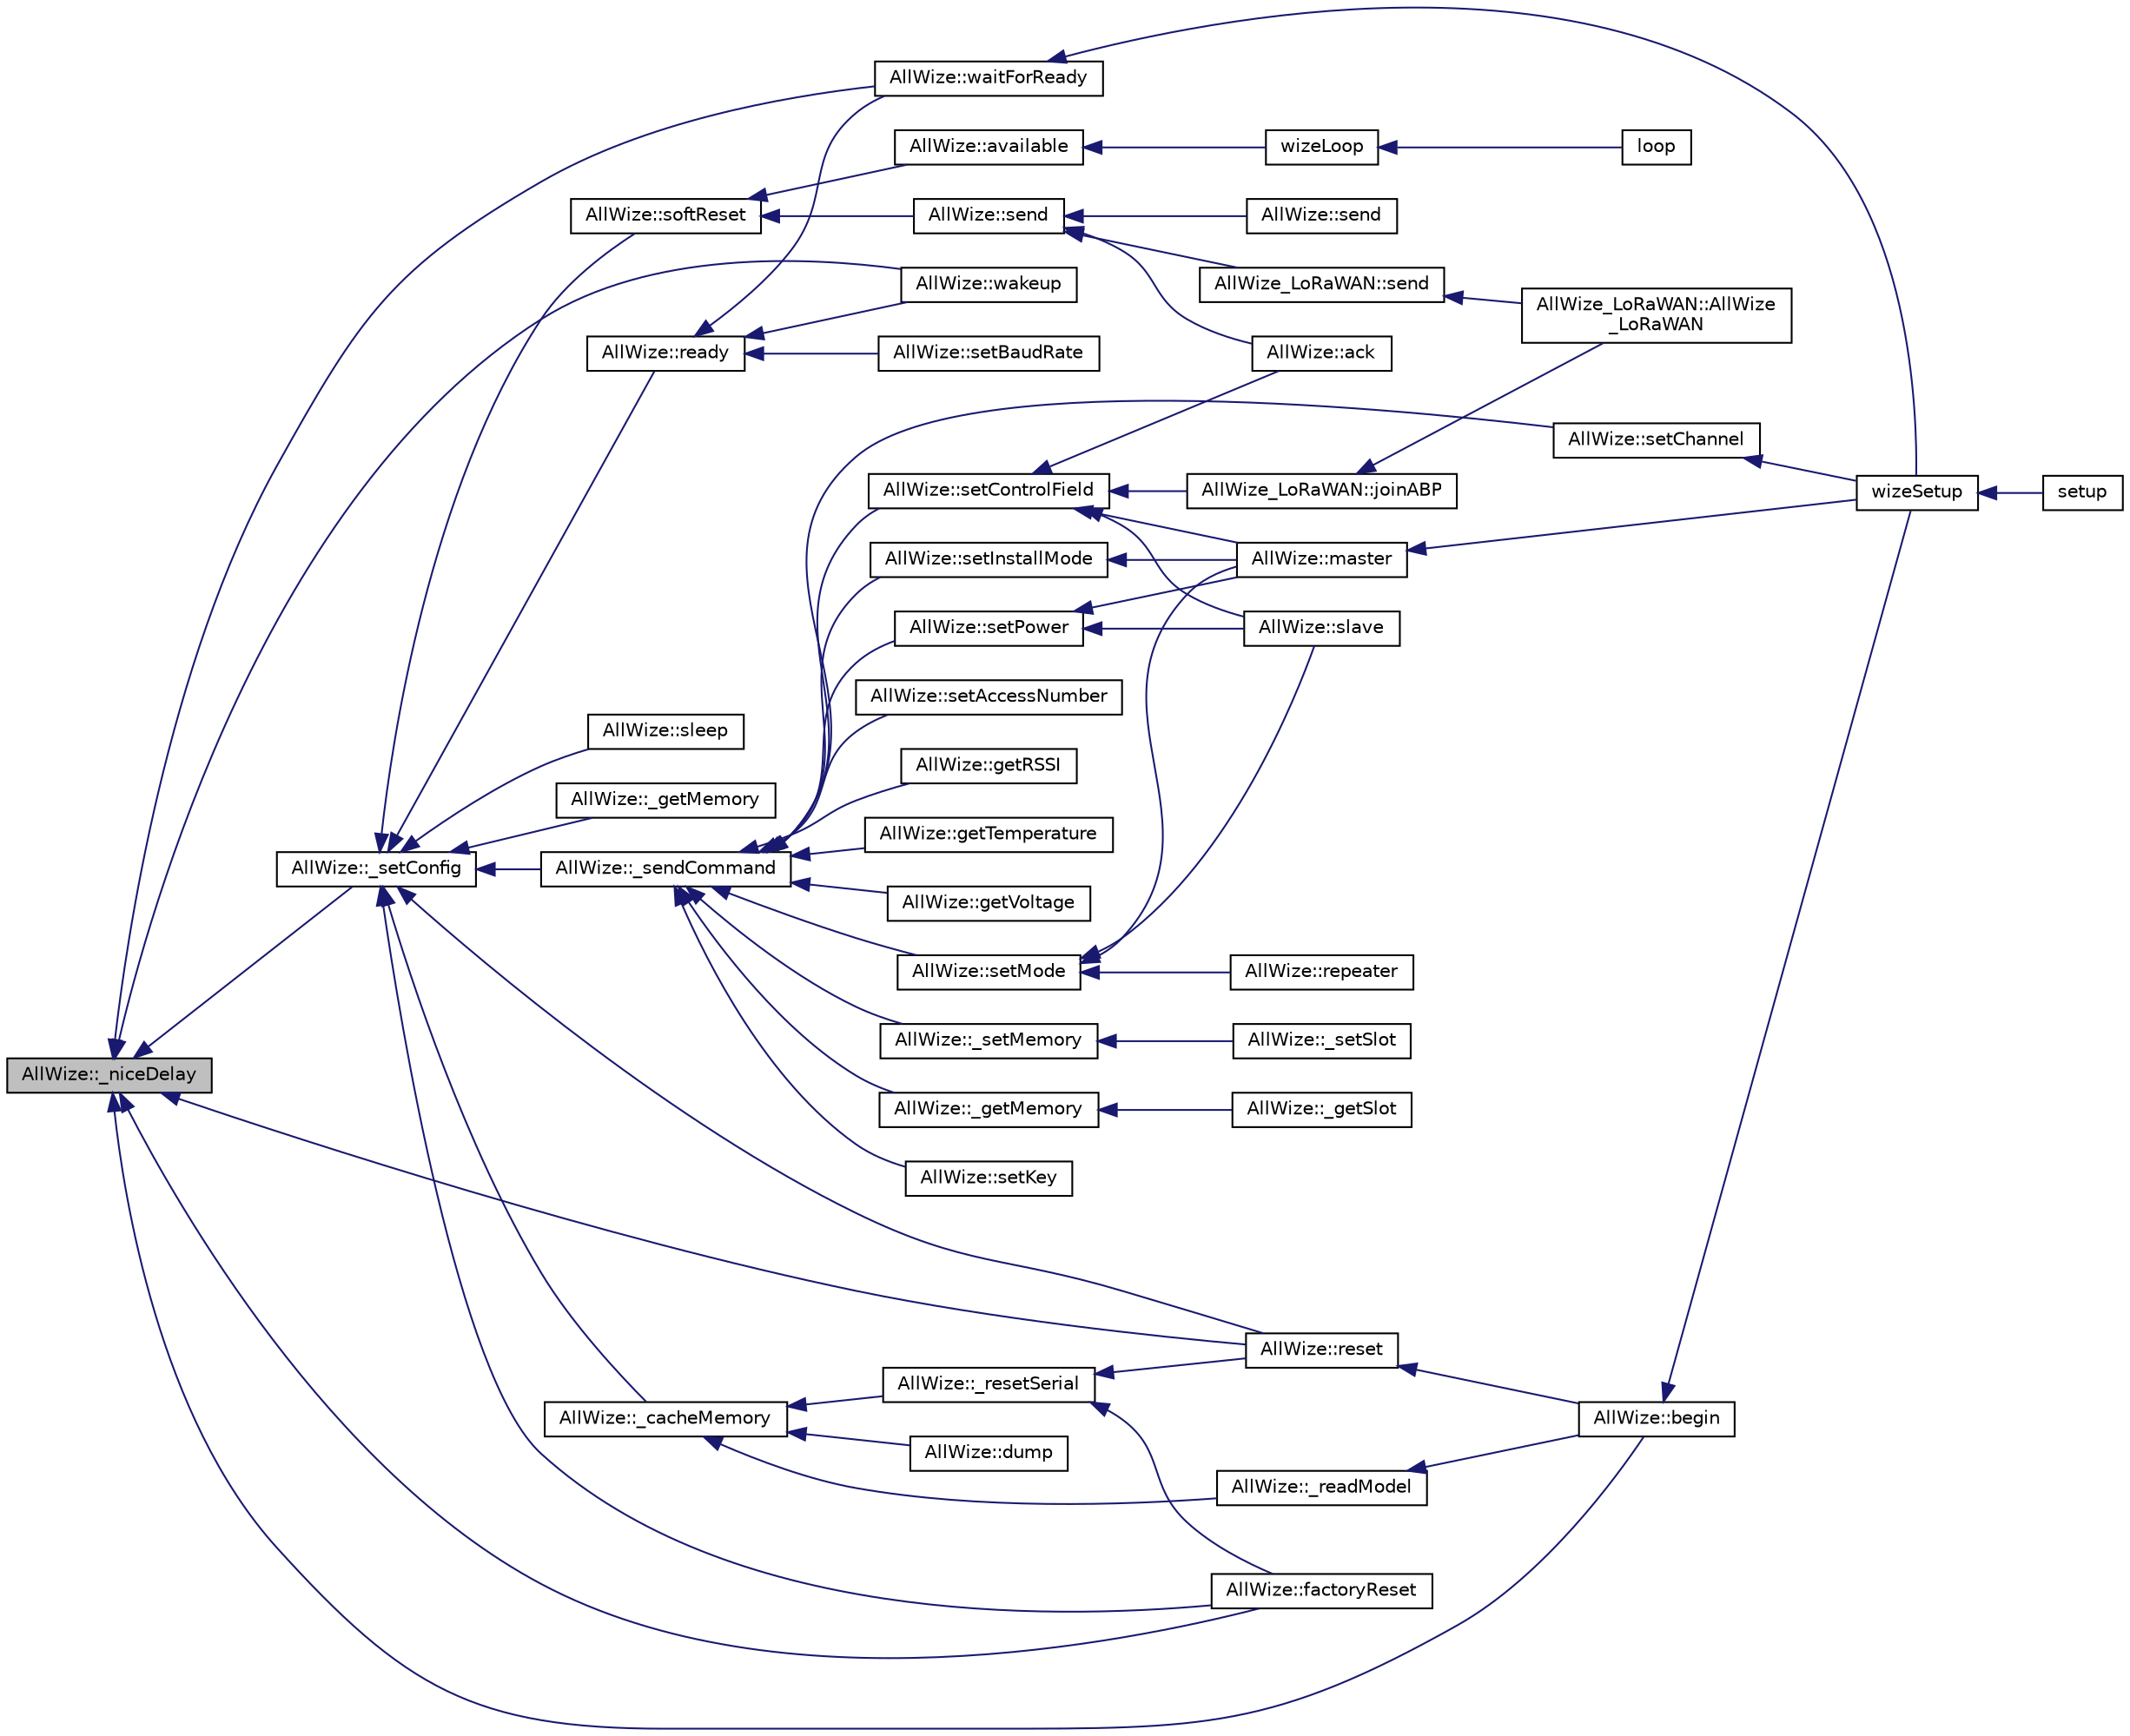 digraph "AllWize::_niceDelay"
{
  edge [fontname="Helvetica",fontsize="10",labelfontname="Helvetica",labelfontsize="10"];
  node [fontname="Helvetica",fontsize="10",shape=record];
  rankdir="LR";
  Node201 [label="AllWize::_niceDelay",height=0.2,width=0.4,color="black", fillcolor="grey75", style="filled", fontcolor="black"];
  Node201 -> Node202 [dir="back",color="midnightblue",fontsize="10",style="solid",fontname="Helvetica"];
  Node202 [label="AllWize::begin",height=0.2,width=0.4,color="black", fillcolor="white", style="filled",URL="$classAllWize.html#a221a7145fd37d4c5fccb786a74d9ceaa",tooltip="Inits the module communications. "];
  Node202 -> Node203 [dir="back",color="midnightblue",fontsize="10",style="solid",fontname="Helvetica"];
  Node203 [label="wizeSetup",height=0.2,width=0.4,color="black", fillcolor="white", style="filled",URL="$wize_8h.html#a6bd811aed13d28451110ad176dabf3c4"];
  Node203 -> Node204 [dir="back",color="midnightblue",fontsize="10",style="solid",fontname="Helvetica"];
  Node204 [label="setup",height=0.2,width=0.4,color="black", fillcolor="white", style="filled",URL="$main_8cpp.html#a4fc01d736fe50cf5b977f755b675f11d"];
  Node201 -> Node205 [dir="back",color="midnightblue",fontsize="10",style="solid",fontname="Helvetica"];
  Node205 [label="AllWize::reset",height=0.2,width=0.4,color="black", fillcolor="white", style="filled",URL="$classAllWize.html#a8ea0b58caedcde0af56ffc5547cb84a3",tooltip="Resets the radio module. "];
  Node205 -> Node202 [dir="back",color="midnightblue",fontsize="10",style="solid",fontname="Helvetica"];
  Node201 -> Node206 [dir="back",color="midnightblue",fontsize="10",style="solid",fontname="Helvetica"];
  Node206 [label="AllWize::factoryReset",height=0.2,width=0.4,color="black", fillcolor="white", style="filled",URL="$classAllWize.html#a33273da3cd44bc21a930c6f572b902ba",tooltip="Resets the module to factory settings. "];
  Node201 -> Node207 [dir="back",color="midnightblue",fontsize="10",style="solid",fontname="Helvetica"];
  Node207 [label="AllWize::wakeup",height=0.2,width=0.4,color="black", fillcolor="white", style="filled",URL="$classAllWize.html#a20b9250f67d5dc1914359ba8356b53f2",tooltip="Wakes up the radio from sleep mode. "];
  Node201 -> Node208 [dir="back",color="midnightblue",fontsize="10",style="solid",fontname="Helvetica"];
  Node208 [label="AllWize::waitForReady",height=0.2,width=0.4,color="black", fillcolor="white", style="filled",URL="$classAllWize.html#ac9921fd74e29e23c3c7cb237c2e34086",tooltip="Waits for timeout millis for the module to be ready. "];
  Node208 -> Node203 [dir="back",color="midnightblue",fontsize="10",style="solid",fontname="Helvetica"];
  Node201 -> Node209 [dir="back",color="midnightblue",fontsize="10",style="solid",fontname="Helvetica"];
  Node209 [label="AllWize::_setConfig",height=0.2,width=0.4,color="black", fillcolor="white", style="filled",URL="$classAllWize.html#a493af0599b973f713192b175000264e6",tooltip="Sets or unsets config mode. "];
  Node209 -> Node205 [dir="back",color="midnightblue",fontsize="10",style="solid",fontname="Helvetica"];
  Node209 -> Node210 [dir="back",color="midnightblue",fontsize="10",style="solid",fontname="Helvetica"];
  Node210 [label="AllWize::softReset",height=0.2,width=0.4,color="black", fillcolor="white", style="filled",URL="$classAllWize.html#aa22cb94ed64656f3ba3aef64c566e708",tooltip="Cleans the RX/TX line. "];
  Node210 -> Node211 [dir="back",color="midnightblue",fontsize="10",style="solid",fontname="Helvetica"];
  Node211 [label="AllWize::send",height=0.2,width=0.4,color="black", fillcolor="white", style="filled",URL="$classAllWize.html#aa2841d5e0db15785559d4bb474b76f1d",tooltip="Sends a byte array. "];
  Node211 -> Node212 [dir="back",color="midnightblue",fontsize="10",style="solid",fontname="Helvetica"];
  Node212 [label="AllWize::send",height=0.2,width=0.4,color="black", fillcolor="white", style="filled",URL="$classAllWize.html#abaf41b1ea4c1ffe08c65be9612a58639",tooltip="Sends c-string. "];
  Node211 -> Node213 [dir="back",color="midnightblue",fontsize="10",style="solid",fontname="Helvetica"];
  Node213 [label="AllWize::ack",height=0.2,width=0.4,color="black", fillcolor="white", style="filled",URL="$classAllWize.html#a4e471ab83ad5bb3b04d0f6361c636172",tooltip="Sends an ACK. "];
  Node211 -> Node214 [dir="back",color="midnightblue",fontsize="10",style="solid",fontname="Helvetica"];
  Node214 [label="AllWize_LoRaWAN::send",height=0.2,width=0.4,color="black", fillcolor="white", style="filled",URL="$classAllWize__LoRaWAN.html#a99faabcc5e67ed0a2dfde556f9025fcd",tooltip="Function to assemble and send a LoRaWAN package. "];
  Node214 -> Node215 [dir="back",color="midnightblue",fontsize="10",style="solid",fontname="Helvetica"];
  Node215 [label="AllWize_LoRaWAN::AllWize\l_LoRaWAN",height=0.2,width=0.4,color="black", fillcolor="white", style="filled",URL="$classAllWize__LoRaWAN.html#ac5b05857f081334c65f538e1625af1fc"];
  Node210 -> Node216 [dir="back",color="midnightblue",fontsize="10",style="solid",fontname="Helvetica"];
  Node216 [label="AllWize::available",height=0.2,width=0.4,color="black", fillcolor="white", style="filled",URL="$classAllWize.html#ae75c391473baf8107cae11f2134b7316",tooltip="Returns true if a new message has been received and decoded This method has to be called in the main ..."];
  Node216 -> Node217 [dir="back",color="midnightblue",fontsize="10",style="solid",fontname="Helvetica"];
  Node217 [label="wizeLoop",height=0.2,width=0.4,color="black", fillcolor="white", style="filled",URL="$wize_8h.html#af9253c855c25f3da04c29b2dbcda1ebd"];
  Node217 -> Node218 [dir="back",color="midnightblue",fontsize="10",style="solid",fontname="Helvetica"];
  Node218 [label="loop",height=0.2,width=0.4,color="black", fillcolor="white", style="filled",URL="$main_8cpp.html#afe461d27b9c48d5921c00d521181f12f"];
  Node209 -> Node206 [dir="back",color="midnightblue",fontsize="10",style="solid",fontname="Helvetica"];
  Node209 -> Node219 [dir="back",color="midnightblue",fontsize="10",style="solid",fontname="Helvetica"];
  Node219 [label="AllWize::sleep",height=0.2,width=0.4,color="black", fillcolor="white", style="filled",URL="$classAllWize.html#a9e38bd627db0ad557551b66e1b9897c4",tooltip="Sets the radio module in sleep mode. "];
  Node209 -> Node220 [dir="back",color="midnightblue",fontsize="10",style="solid",fontname="Helvetica"];
  Node220 [label="AllWize::ready",height=0.2,width=0.4,color="black", fillcolor="white", style="filled",URL="$classAllWize.html#abc11db103b75ef6cf585c18cca13142c",tooltip="Test whether the radio module is ready or not. "];
  Node220 -> Node207 [dir="back",color="midnightblue",fontsize="10",style="solid",fontname="Helvetica"];
  Node220 -> Node208 [dir="back",color="midnightblue",fontsize="10",style="solid",fontname="Helvetica"];
  Node220 -> Node221 [dir="back",color="midnightblue",fontsize="10",style="solid",fontname="Helvetica"];
  Node221 [label="AllWize::setBaudRate",height=0.2,width=0.4,color="black", fillcolor="white", style="filled",URL="$classAllWize.html#aed088a11b03ac4ffd99036dec2591dfe",tooltip="Sets the UART baud rate, requires reset to take effect. "];
  Node209 -> Node222 [dir="back",color="midnightblue",fontsize="10",style="solid",fontname="Helvetica"];
  Node222 [label="AllWize::_sendCommand",height=0.2,width=0.4,color="black", fillcolor="white", style="filled",URL="$classAllWize.html#aa396ffb4a719730440575425c981adef",tooltip="Sends a command with the given data. "];
  Node222 -> Node223 [dir="back",color="midnightblue",fontsize="10",style="solid",fontname="Helvetica"];
  Node223 [label="AllWize::setChannel",height=0.2,width=0.4,color="black", fillcolor="white", style="filled",URL="$classAllWize.html#a9923767d522f096380a594d7f4bbd828",tooltip="Sets the communications channel (for MBUS_MODE_R2 only) "];
  Node223 -> Node203 [dir="back",color="midnightblue",fontsize="10",style="solid",fontname="Helvetica"];
  Node222 -> Node224 [dir="back",color="midnightblue",fontsize="10",style="solid",fontname="Helvetica"];
  Node224 [label="AllWize::setPower",height=0.2,width=0.4,color="black", fillcolor="white", style="filled",URL="$classAllWize.html#a0982b5aa67cb6a8ef098b33cc9894004",tooltip="Sets the RF power. "];
  Node224 -> Node225 [dir="back",color="midnightblue",fontsize="10",style="solid",fontname="Helvetica"];
  Node225 [label="AllWize::master",height=0.2,width=0.4,color="black", fillcolor="white", style="filled",URL="$classAllWize.html#a4bc5852f9e7b1b561d58824c9cdc25c9",tooltip="Sets the module in master mode. "];
  Node225 -> Node203 [dir="back",color="midnightblue",fontsize="10",style="solid",fontname="Helvetica"];
  Node224 -> Node226 [dir="back",color="midnightblue",fontsize="10",style="solid",fontname="Helvetica"];
  Node226 [label="AllWize::slave",height=0.2,width=0.4,color="black", fillcolor="white", style="filled",URL="$classAllWize.html#a04923626b08d628f4fa4ecef2f424f88",tooltip="Sets the module in slave mode. "];
  Node222 -> Node227 [dir="back",color="midnightblue",fontsize="10",style="solid",fontname="Helvetica"];
  Node227 [label="AllWize::setMode",height=0.2,width=0.4,color="black", fillcolor="white", style="filled",URL="$classAllWize.html#acfb7c6ac04ef8cefd4bc472bff2f1ee0",tooltip="Sets the module in one of the available MBus modes. "];
  Node227 -> Node225 [dir="back",color="midnightblue",fontsize="10",style="solid",fontname="Helvetica"];
  Node227 -> Node226 [dir="back",color="midnightblue",fontsize="10",style="solid",fontname="Helvetica"];
  Node227 -> Node228 [dir="back",color="midnightblue",fontsize="10",style="solid",fontname="Helvetica"];
  Node228 [label="AllWize::repeater",height=0.2,width=0.4,color="black", fillcolor="white", style="filled",URL="$classAllWize.html#a5c455d5592a76becb86dc80ecc60e318",tooltip="Sets the module in repeater mode. "];
  Node222 -> Node229 [dir="back",color="midnightblue",fontsize="10",style="solid",fontname="Helvetica"];
  Node229 [label="AllWize::setControlField",height=0.2,width=0.4,color="black", fillcolor="white", style="filled",URL="$classAllWize.html#aedb6eec9766105625527f4895dffb8f3",tooltip="Sets the control field value. "];
  Node229 -> Node225 [dir="back",color="midnightblue",fontsize="10",style="solid",fontname="Helvetica"];
  Node229 -> Node226 [dir="back",color="midnightblue",fontsize="10",style="solid",fontname="Helvetica"];
  Node229 -> Node213 [dir="back",color="midnightblue",fontsize="10",style="solid",fontname="Helvetica"];
  Node229 -> Node230 [dir="back",color="midnightblue",fontsize="10",style="solid",fontname="Helvetica"];
  Node230 [label="AllWize_LoRaWAN::joinABP",height=0.2,width=0.4,color="black", fillcolor="white", style="filled",URL="$classAllWize__LoRaWAN.html#a744997b05e64e223306d6a4b737d5d18",tooltip="Stores the application and network keys for ABP activation. "];
  Node230 -> Node215 [dir="back",color="midnightblue",fontsize="10",style="solid",fontname="Helvetica"];
  Node222 -> Node231 [dir="back",color="midnightblue",fontsize="10",style="solid",fontname="Helvetica"];
  Node231 [label="AllWize::setInstallMode",height=0.2,width=0.4,color="black", fillcolor="white", style="filled",URL="$classAllWize.html#ab4907595aa6aa98fd7144fd81ee92c71",tooltip="Sets the module in one of the available operations modes. "];
  Node231 -> Node225 [dir="back",color="midnightblue",fontsize="10",style="solid",fontname="Helvetica"];
  Node222 -> Node232 [dir="back",color="midnightblue",fontsize="10",style="solid",fontname="Helvetica"];
  Node232 [label="AllWize::setKey",height=0.2,width=0.4,color="black", fillcolor="white", style="filled",URL="$classAllWize.html#a451f2afd2c9a41ffa3fb3eaf8fd89023",tooltip="Sets the default encryption key. "];
  Node222 -> Node233 [dir="back",color="midnightblue",fontsize="10",style="solid",fontname="Helvetica"];
  Node233 [label="AllWize::setAccessNumber",height=0.2,width=0.4,color="black", fillcolor="white", style="filled",URL="$classAllWize.html#ae44ffec387467a6d58848e3097b0a3fc",tooltip="Sets new/specific access number. "];
  Node222 -> Node234 [dir="back",color="midnightblue",fontsize="10",style="solid",fontname="Helvetica"];
  Node234 [label="AllWize::getRSSI",height=0.2,width=0.4,color="black", fillcolor="white", style="filled",URL="$classAllWize.html#aa47617afc6afa09cb941992b60afd48b",tooltip="Returns the RSSI of the last valid packet received TODO: values do not seem right and are not the sam..."];
  Node222 -> Node235 [dir="back",color="midnightblue",fontsize="10",style="solid",fontname="Helvetica"];
  Node235 [label="AllWize::getTemperature",height=0.2,width=0.4,color="black", fillcolor="white", style="filled",URL="$classAllWize.html#a6813b95f24544b78287954fed8d2fa60",tooltip="Returns the internal temperature of the module. "];
  Node222 -> Node236 [dir="back",color="midnightblue",fontsize="10",style="solid",fontname="Helvetica"];
  Node236 [label="AllWize::getVoltage",height=0.2,width=0.4,color="black", fillcolor="white", style="filled",URL="$classAllWize.html#ad9bab2839e1df0359edcecdc1287221d",tooltip="Returns the internal voltage of the module. "];
  Node222 -> Node237 [dir="back",color="midnightblue",fontsize="10",style="solid",fontname="Helvetica"];
  Node237 [label="AllWize::_getMemory",height=0.2,width=0.4,color="black", fillcolor="white", style="filled",URL="$classAllWize.html#a34b0c983476c007f65c9da0501a4037d",tooltip="Returns the contents of memory address. "];
  Node237 -> Node238 [dir="back",color="midnightblue",fontsize="10",style="solid",fontname="Helvetica"];
  Node238 [label="AllWize::_getSlot",height=0.2,width=0.4,color="black", fillcolor="white", style="filled",URL="$classAllWize.html#ac0142644d1c9f69b4c66ee2b5bfc5d82",tooltip="Returns the contents of consecutive memory addresses. "];
  Node222 -> Node239 [dir="back",color="midnightblue",fontsize="10",style="solid",fontname="Helvetica"];
  Node239 [label="AllWize::_setMemory",height=0.2,width=0.4,color="black", fillcolor="white", style="filled",URL="$classAllWize.html#a1ea5bba23570f50e5326108f31c00050",tooltip="Sets non-volatile memory contents starting from given address. "];
  Node239 -> Node240 [dir="back",color="midnightblue",fontsize="10",style="solid",fontname="Helvetica"];
  Node240 [label="AllWize::_setSlot",height=0.2,width=0.4,color="black", fillcolor="white", style="filled",URL="$classAllWize.html#a2f7904041e91637ddf0cd56c6f8831ae",tooltip="Sets non-volatile memory contents starting from given address. "];
  Node209 -> Node241 [dir="back",color="midnightblue",fontsize="10",style="solid",fontname="Helvetica"];
  Node241 [label="AllWize::_cacheMemory",height=0.2,width=0.4,color="black", fillcolor="white", style="filled",URL="$classAllWize.html#a66d3d78edddcc8dfde0cfb1b6deec56e",tooltip="Reads and caches the module memory. "];
  Node241 -> Node242 [dir="back",color="midnightblue",fontsize="10",style="solid",fontname="Helvetica"];
  Node242 [label="AllWize::_resetSerial",height=0.2,width=0.4,color="black", fillcolor="white", style="filled",URL="$classAllWize.html#a49c6e7f221248b0f3a20247346da21f8",tooltip="Resets the serial object. "];
  Node242 -> Node205 [dir="back",color="midnightblue",fontsize="10",style="solid",fontname="Helvetica"];
  Node242 -> Node206 [dir="back",color="midnightblue",fontsize="10",style="solid",fontname="Helvetica"];
  Node241 -> Node243 [dir="back",color="midnightblue",fontsize="10",style="solid",fontname="Helvetica"];
  Node243 [label="AllWize::dump",height=0.2,width=0.4,color="black", fillcolor="white", style="filled",URL="$classAllWize.html#a97bd049b28f17fcb7fbad99f9d42c790",tooltip="Dumps the current memory configuration to the given stream. "];
  Node241 -> Node244 [dir="back",color="midnightblue",fontsize="10",style="solid",fontname="Helvetica"];
  Node244 [label="AllWize::_readModel",height=0.2,width=0.4,color="black", fillcolor="white", style="filled",URL="$classAllWize.html#ae8c87383e24fc244c5f90c204b813564",tooltip="Searches for the module model. "];
  Node244 -> Node202 [dir="back",color="midnightblue",fontsize="10",style="solid",fontname="Helvetica"];
  Node209 -> Node245 [dir="back",color="midnightblue",fontsize="10",style="solid",fontname="Helvetica"];
  Node245 [label="AllWize::_getMemory",height=0.2,width=0.4,color="black", fillcolor="white", style="filled",URL="$classAllWize.html#a02b15aea0053d11c206973706df9f4a0",tooltip="Returns the contents of consecutive memory addresses. "];
}
